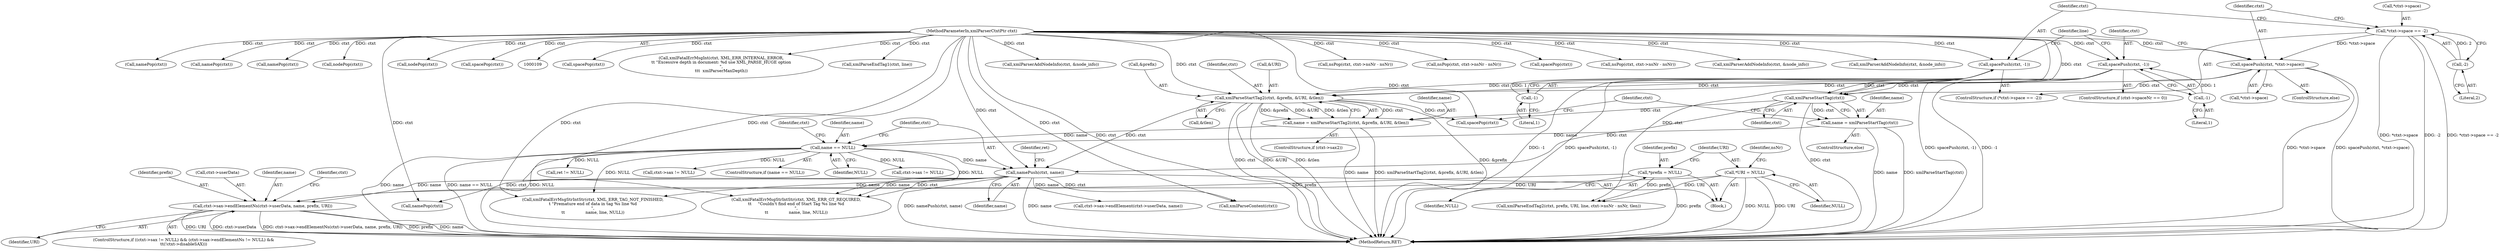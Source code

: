 digraph "0_Chrome_44a637b47793512bfb1d2589d43b8dc492a97629@pointer" {
"1000343" [label="(Call,ctxt->sax->endElementNs(ctxt->userData, name, prefix, URI))"];
"1000261" [label="(Call,namePush(ctxt, name))"];
"1000233" [label="(Call,xmlParseStartTag2(ctxt, &prefix, &URI, &tlen))"];
"1000209" [label="(Call,spacePush(ctxt, -1))"];
"1000110" [label="(MethodParameterIn,xmlParserCtxtPtr ctxt)"];
"1000211" [label="(Call,-1)"];
"1000196" [label="(Call,spacePush(ctxt, -1))"];
"1000198" [label="(Call,-1)"];
"1000214" [label="(Call,spacePush(ctxt, *ctxt->space))"];
"1000202" [label="(Call,*ctxt->space == -2)"];
"1000207" [label="(Call,-2)"];
"1000244" [label="(Call,xmlParseStartTag(ctxt))"];
"1000254" [label="(Call,name == NULL)"];
"1000231" [label="(Call,name = xmlParseStartTag2(ctxt, &prefix, &URI, &tlen))"];
"1000242" [label="(Call,name = xmlParseStartTag(ctxt))"];
"1000114" [label="(Call,*prefix = NULL)"];
"1000118" [label="(Call,*URI = NULL)"];
"1000457" [label="(Call,spacePop(ctxt))"];
"1000148" [label="(Call,xmlFatalErrMsgInt(ctxt, XML_ERR_INTERNAL_ERROR,\n\t\t \"Excessive depth in document: %d use XML_PARSE_HUGE option\n\",\n\t\t\t  xmlParserMaxDepth))"];
"1000570" [label="(Call,xmlParseEndTag1(ctxt, line))"];
"1000227" [label="(ControlStructure,if (ctxt->sax2))"];
"1000110" [label="(MethodParameterIn,xmlParserCtxtPtr ctxt)"];
"1000556" [label="(Call,xmlParseEndTag2(ctxt, prefix, URI, line, ctxt->nsNr - nsNr, tlen))"];
"1000465" [label="(Call,nsPop(ctxt, ctxt->nsNr - nsNr))"];
"1000543" [label="(Call,nsPop(ctxt, ctxt->nsNr - nsNr))"];
"1000354" [label="(Call,ctxt->sax != NULL)"];
"1000259" [label="(Identifier,ctxt)"];
"1000377" [label="(Identifier,ctxt)"];
"1000535" [label="(Call,spacePop(ctxt))"];
"1000386" [label="(Call,nsPop(ctxt, ctxt->nsNr - nsNr))"];
"1000207" [label="(Call,-2)"];
"1000114" [label="(Call,*prefix = NULL)"];
"1000613" [label="(Call,xmlParserAddNodeInfo(ctxt, &node_info))"];
"1000371" [label="(Call,ctxt->sax->endElement(ctxt->userData, name))"];
"1000254" [label="(Call,name == NULL)"];
"1000190" [label="(ControlStructure,if (ctxt->spaceNr == 0))"];
"1000512" [label="(Call,xmlParserAddNodeInfo(ctxt, &node_info))"];
"1000617" [label="(MethodReturn,RET)"];
"1000203" [label="(Call,*ctxt->space)"];
"1000253" [label="(ControlStructure,if (name == NULL))"];
"1000211" [label="(Call,-1)"];
"1000120" [label="(Identifier,NULL)"];
"1000433" [label="(Call,xmlParserAddNodeInfo(ctxt, &node_info))"];
"1000517" [label="(Call,xmlParseContent(ctxt))"];
"1000348" [label="(Identifier,prefix)"];
"1000326" [label="(Call,ctxt->sax != NULL)"];
"1000232" [label="(Identifier,name)"];
"1000221" [label="(Identifier,line)"];
"1000199" [label="(Literal,1)"];
"1000255" [label="(Identifier,name)"];
"1000567" [label="(Call,namePop(ctxt))"];
"1000376" [label="(Call,namePop(ctxt))"];
"1000197" [label="(Identifier,ctxt)"];
"1000344" [label="(Call,ctxt->userData)"];
"1000234" [label="(Identifier,ctxt)"];
"1000533" [label="(Call,namePop(ctxt))"];
"1000119" [label="(Identifier,URI)"];
"1000249" [label="(Identifier,ctxt)"];
"1000446" [label="(Call,xmlFatalErrMsgStrIntStr(ctxt, XML_ERR_GT_REQUIRED,\n\t\t     \"Couldn't find end of Start Tag %s line %d\n\",\n\t\t                name, line, NULL))"];
"1000233" [label="(Call,xmlParseStartTag2(ctxt, &prefix, &URI, &tlen))"];
"1000237" [label="(Call,&URI)"];
"1000241" [label="(ControlStructure,else)"];
"1000209" [label="(Call,spacePush(ctxt, -1))"];
"1000575" [label="(Call,ret != NULL)"];
"1000265" [label="(Identifier,ret)"];
"1000235" [label="(Call,&prefix)"];
"1000262" [label="(Identifier,ctxt)"];
"1000244" [label="(Call,xmlParseStartTag(ctxt))"];
"1000243" [label="(Identifier,name)"];
"1000116" [label="(Identifier,NULL)"];
"1000127" [label="(Identifier,nsNr)"];
"1000118" [label="(Call,*URI = NULL)"];
"1000455" [label="(Call,namePop(ctxt))"];
"1000215" [label="(Identifier,ctxt)"];
"1000115" [label="(Identifier,prefix)"];
"1000231" [label="(Call,name = xmlParseStartTag2(ctxt, &prefix, &URI, &tlen))"];
"1000198" [label="(Call,-1)"];
"1000343" [label="(Call,ctxt->sax->endElementNs(ctxt->userData, name, prefix, URI))"];
"1000347" [label="(Identifier,name)"];
"1000349" [label="(Identifier,URI)"];
"1000210" [label="(Identifier,ctxt)"];
"1000214" [label="(Call,spacePush(ctxt, *ctxt->space))"];
"1000531" [label="(Call,nodePop(ctxt))"];
"1000201" [label="(ControlStructure,if (*ctxt->space == -2))"];
"1000524" [label="(Call,xmlFatalErrMsgStrIntStr(ctxt, XML_ERR_TAG_NOT_FINISHED,\n\t \"Premature end of data in tag %s line %d\n\",\n\t\t                name, line, NULL))"];
"1000245" [label="(Identifier,ctxt)"];
"1000261" [label="(Call,namePush(ctxt, name))"];
"1000208" [label="(Literal,2)"];
"1000256" [label="(Identifier,NULL)"];
"1000196" [label="(Call,spacePush(ctxt, -1))"];
"1000216" [label="(Call,*ctxt->space)"];
"1000453" [label="(Call,nodePop(ctxt))"];
"1000202" [label="(Call,*ctxt->space == -2)"];
"1000239" [label="(Call,&tlen)"];
"1000378" [label="(Call,spacePop(ctxt))"];
"1000213" [label="(ControlStructure,else)"];
"1000324" [label="(ControlStructure,if ((ctxt->sax != NULL) && (ctxt->sax->endElementNs != NULL) &&\n\t\t(!ctxt->disableSAX)))"];
"1000242" [label="(Call,name = xmlParseStartTag(ctxt))"];
"1000258" [label="(Call,spacePop(ctxt))"];
"1000212" [label="(Literal,1)"];
"1000263" [label="(Identifier,name)"];
"1000111" [label="(Block,)"];
"1000343" -> "1000324"  [label="AST: "];
"1000343" -> "1000349"  [label="CFG: "];
"1000344" -> "1000343"  [label="AST: "];
"1000347" -> "1000343"  [label="AST: "];
"1000348" -> "1000343"  [label="AST: "];
"1000349" -> "1000343"  [label="AST: "];
"1000377" -> "1000343"  [label="CFG: "];
"1000343" -> "1000617"  [label="DDG: URI"];
"1000343" -> "1000617"  [label="DDG: ctxt->userData"];
"1000343" -> "1000617"  [label="DDG: ctxt->sax->endElementNs(ctxt->userData, name, prefix, URI)"];
"1000343" -> "1000617"  [label="DDG: prefix"];
"1000343" -> "1000617"  [label="DDG: name"];
"1000261" -> "1000343"  [label="DDG: name"];
"1000114" -> "1000343"  [label="DDG: prefix"];
"1000118" -> "1000343"  [label="DDG: URI"];
"1000261" -> "1000111"  [label="AST: "];
"1000261" -> "1000263"  [label="CFG: "];
"1000262" -> "1000261"  [label="AST: "];
"1000263" -> "1000261"  [label="AST: "];
"1000265" -> "1000261"  [label="CFG: "];
"1000261" -> "1000617"  [label="DDG: name"];
"1000261" -> "1000617"  [label="DDG: namePush(ctxt, name)"];
"1000233" -> "1000261"  [label="DDG: ctxt"];
"1000244" -> "1000261"  [label="DDG: ctxt"];
"1000110" -> "1000261"  [label="DDG: ctxt"];
"1000254" -> "1000261"  [label="DDG: name"];
"1000261" -> "1000371"  [label="DDG: name"];
"1000261" -> "1000376"  [label="DDG: ctxt"];
"1000261" -> "1000446"  [label="DDG: ctxt"];
"1000261" -> "1000446"  [label="DDG: name"];
"1000261" -> "1000517"  [label="DDG: ctxt"];
"1000261" -> "1000524"  [label="DDG: name"];
"1000233" -> "1000231"  [label="AST: "];
"1000233" -> "1000239"  [label="CFG: "];
"1000234" -> "1000233"  [label="AST: "];
"1000235" -> "1000233"  [label="AST: "];
"1000237" -> "1000233"  [label="AST: "];
"1000239" -> "1000233"  [label="AST: "];
"1000231" -> "1000233"  [label="CFG: "];
"1000233" -> "1000617"  [label="DDG: &URI"];
"1000233" -> "1000617"  [label="DDG: &tlen"];
"1000233" -> "1000617"  [label="DDG: &prefix"];
"1000233" -> "1000617"  [label="DDG: ctxt"];
"1000233" -> "1000231"  [label="DDG: ctxt"];
"1000233" -> "1000231"  [label="DDG: &prefix"];
"1000233" -> "1000231"  [label="DDG: &URI"];
"1000233" -> "1000231"  [label="DDG: &tlen"];
"1000209" -> "1000233"  [label="DDG: ctxt"];
"1000196" -> "1000233"  [label="DDG: ctxt"];
"1000214" -> "1000233"  [label="DDG: ctxt"];
"1000110" -> "1000233"  [label="DDG: ctxt"];
"1000233" -> "1000258"  [label="DDG: ctxt"];
"1000209" -> "1000201"  [label="AST: "];
"1000209" -> "1000211"  [label="CFG: "];
"1000210" -> "1000209"  [label="AST: "];
"1000211" -> "1000209"  [label="AST: "];
"1000221" -> "1000209"  [label="CFG: "];
"1000209" -> "1000617"  [label="DDG: spacePush(ctxt, -1)"];
"1000209" -> "1000617"  [label="DDG: -1"];
"1000110" -> "1000209"  [label="DDG: ctxt"];
"1000211" -> "1000209"  [label="DDG: 1"];
"1000209" -> "1000244"  [label="DDG: ctxt"];
"1000110" -> "1000109"  [label="AST: "];
"1000110" -> "1000617"  [label="DDG: ctxt"];
"1000110" -> "1000148"  [label="DDG: ctxt"];
"1000110" -> "1000196"  [label="DDG: ctxt"];
"1000110" -> "1000214"  [label="DDG: ctxt"];
"1000110" -> "1000244"  [label="DDG: ctxt"];
"1000110" -> "1000258"  [label="DDG: ctxt"];
"1000110" -> "1000376"  [label="DDG: ctxt"];
"1000110" -> "1000378"  [label="DDG: ctxt"];
"1000110" -> "1000386"  [label="DDG: ctxt"];
"1000110" -> "1000433"  [label="DDG: ctxt"];
"1000110" -> "1000446"  [label="DDG: ctxt"];
"1000110" -> "1000453"  [label="DDG: ctxt"];
"1000110" -> "1000455"  [label="DDG: ctxt"];
"1000110" -> "1000457"  [label="DDG: ctxt"];
"1000110" -> "1000465"  [label="DDG: ctxt"];
"1000110" -> "1000512"  [label="DDG: ctxt"];
"1000110" -> "1000517"  [label="DDG: ctxt"];
"1000110" -> "1000524"  [label="DDG: ctxt"];
"1000110" -> "1000531"  [label="DDG: ctxt"];
"1000110" -> "1000533"  [label="DDG: ctxt"];
"1000110" -> "1000535"  [label="DDG: ctxt"];
"1000110" -> "1000543"  [label="DDG: ctxt"];
"1000110" -> "1000556"  [label="DDG: ctxt"];
"1000110" -> "1000567"  [label="DDG: ctxt"];
"1000110" -> "1000570"  [label="DDG: ctxt"];
"1000110" -> "1000613"  [label="DDG: ctxt"];
"1000211" -> "1000212"  [label="CFG: "];
"1000212" -> "1000211"  [label="AST: "];
"1000196" -> "1000190"  [label="AST: "];
"1000196" -> "1000198"  [label="CFG: "];
"1000197" -> "1000196"  [label="AST: "];
"1000198" -> "1000196"  [label="AST: "];
"1000221" -> "1000196"  [label="CFG: "];
"1000196" -> "1000617"  [label="DDG: spacePush(ctxt, -1)"];
"1000196" -> "1000617"  [label="DDG: -1"];
"1000198" -> "1000196"  [label="DDG: 1"];
"1000196" -> "1000244"  [label="DDG: ctxt"];
"1000198" -> "1000199"  [label="CFG: "];
"1000199" -> "1000198"  [label="AST: "];
"1000214" -> "1000213"  [label="AST: "];
"1000214" -> "1000216"  [label="CFG: "];
"1000215" -> "1000214"  [label="AST: "];
"1000216" -> "1000214"  [label="AST: "];
"1000221" -> "1000214"  [label="CFG: "];
"1000214" -> "1000617"  [label="DDG: *ctxt->space"];
"1000214" -> "1000617"  [label="DDG: spacePush(ctxt, *ctxt->space)"];
"1000202" -> "1000214"  [label="DDG: *ctxt->space"];
"1000214" -> "1000244"  [label="DDG: ctxt"];
"1000202" -> "1000201"  [label="AST: "];
"1000202" -> "1000207"  [label="CFG: "];
"1000203" -> "1000202"  [label="AST: "];
"1000207" -> "1000202"  [label="AST: "];
"1000210" -> "1000202"  [label="CFG: "];
"1000215" -> "1000202"  [label="CFG: "];
"1000202" -> "1000617"  [label="DDG: *ctxt->space"];
"1000202" -> "1000617"  [label="DDG: -2"];
"1000202" -> "1000617"  [label="DDG: *ctxt->space == -2"];
"1000207" -> "1000202"  [label="DDG: 2"];
"1000207" -> "1000208"  [label="CFG: "];
"1000208" -> "1000207"  [label="AST: "];
"1000244" -> "1000242"  [label="AST: "];
"1000244" -> "1000245"  [label="CFG: "];
"1000245" -> "1000244"  [label="AST: "];
"1000242" -> "1000244"  [label="CFG: "];
"1000244" -> "1000617"  [label="DDG: ctxt"];
"1000244" -> "1000242"  [label="DDG: ctxt"];
"1000244" -> "1000258"  [label="DDG: ctxt"];
"1000254" -> "1000253"  [label="AST: "];
"1000254" -> "1000256"  [label="CFG: "];
"1000255" -> "1000254"  [label="AST: "];
"1000256" -> "1000254"  [label="AST: "];
"1000259" -> "1000254"  [label="CFG: "];
"1000262" -> "1000254"  [label="CFG: "];
"1000254" -> "1000617"  [label="DDG: name"];
"1000254" -> "1000617"  [label="DDG: name == NULL"];
"1000254" -> "1000617"  [label="DDG: NULL"];
"1000231" -> "1000254"  [label="DDG: name"];
"1000242" -> "1000254"  [label="DDG: name"];
"1000254" -> "1000326"  [label="DDG: NULL"];
"1000254" -> "1000354"  [label="DDG: NULL"];
"1000254" -> "1000446"  [label="DDG: NULL"];
"1000254" -> "1000524"  [label="DDG: NULL"];
"1000254" -> "1000575"  [label="DDG: NULL"];
"1000231" -> "1000227"  [label="AST: "];
"1000232" -> "1000231"  [label="AST: "];
"1000249" -> "1000231"  [label="CFG: "];
"1000231" -> "1000617"  [label="DDG: xmlParseStartTag2(ctxt, &prefix, &URI, &tlen)"];
"1000231" -> "1000617"  [label="DDG: name"];
"1000242" -> "1000241"  [label="AST: "];
"1000243" -> "1000242"  [label="AST: "];
"1000249" -> "1000242"  [label="CFG: "];
"1000242" -> "1000617"  [label="DDG: xmlParseStartTag(ctxt)"];
"1000242" -> "1000617"  [label="DDG: name"];
"1000114" -> "1000111"  [label="AST: "];
"1000114" -> "1000116"  [label="CFG: "];
"1000115" -> "1000114"  [label="AST: "];
"1000116" -> "1000114"  [label="AST: "];
"1000119" -> "1000114"  [label="CFG: "];
"1000114" -> "1000617"  [label="DDG: prefix"];
"1000114" -> "1000556"  [label="DDG: prefix"];
"1000118" -> "1000111"  [label="AST: "];
"1000118" -> "1000120"  [label="CFG: "];
"1000119" -> "1000118"  [label="AST: "];
"1000120" -> "1000118"  [label="AST: "];
"1000127" -> "1000118"  [label="CFG: "];
"1000118" -> "1000617"  [label="DDG: NULL"];
"1000118" -> "1000617"  [label="DDG: URI"];
"1000118" -> "1000556"  [label="DDG: URI"];
}
